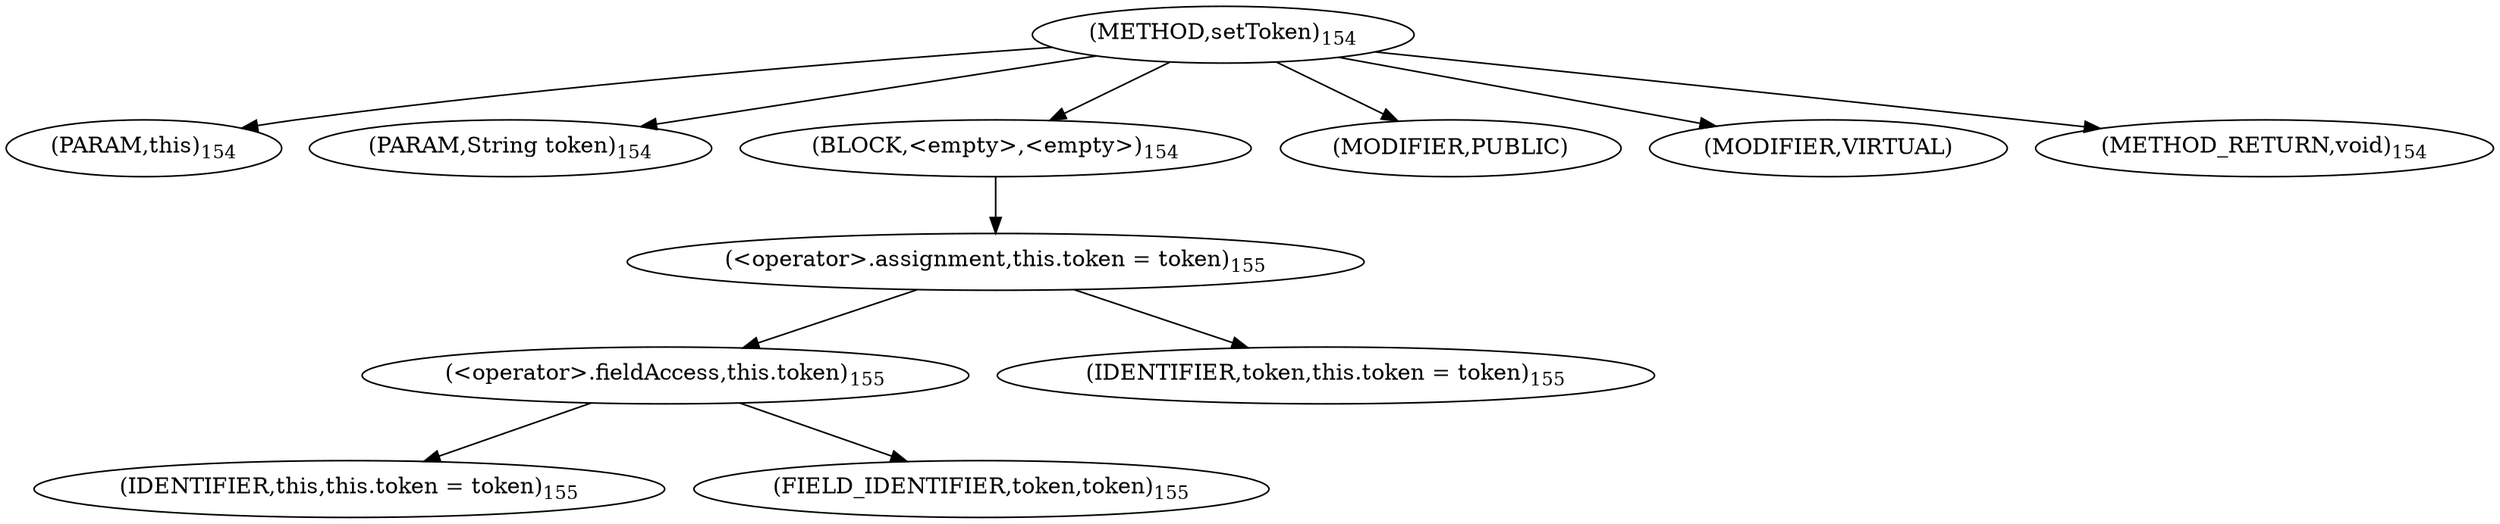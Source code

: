 digraph "setToken" {  
"376" [label = <(METHOD,setToken)<SUB>154</SUB>> ]
"22" [label = <(PARAM,this)<SUB>154</SUB>> ]
"377" [label = <(PARAM,String token)<SUB>154</SUB>> ]
"378" [label = <(BLOCK,&lt;empty&gt;,&lt;empty&gt;)<SUB>154</SUB>> ]
"379" [label = <(&lt;operator&gt;.assignment,this.token = token)<SUB>155</SUB>> ]
"380" [label = <(&lt;operator&gt;.fieldAccess,this.token)<SUB>155</SUB>> ]
"21" [label = <(IDENTIFIER,this,this.token = token)<SUB>155</SUB>> ]
"381" [label = <(FIELD_IDENTIFIER,token,token)<SUB>155</SUB>> ]
"382" [label = <(IDENTIFIER,token,this.token = token)<SUB>155</SUB>> ]
"383" [label = <(MODIFIER,PUBLIC)> ]
"384" [label = <(MODIFIER,VIRTUAL)> ]
"385" [label = <(METHOD_RETURN,void)<SUB>154</SUB>> ]
  "376" -> "22" 
  "376" -> "377" 
  "376" -> "378" 
  "376" -> "383" 
  "376" -> "384" 
  "376" -> "385" 
  "378" -> "379" 
  "379" -> "380" 
  "379" -> "382" 
  "380" -> "21" 
  "380" -> "381" 
}

